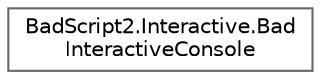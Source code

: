digraph "Graphical Class Hierarchy"
{
 // LATEX_PDF_SIZE
  bgcolor="transparent";
  edge [fontname=Helvetica,fontsize=10,labelfontname=Helvetica,labelfontsize=10];
  node [fontname=Helvetica,fontsize=10,shape=box,height=0.2,width=0.4];
  rankdir="LR";
  Node0 [id="Node000000",label="BadScript2.Interactive.Bad\lInteractiveConsole",height=0.2,width=0.4,color="grey40", fillcolor="white", style="filled",URL="$class_bad_script2_1_1_interactive_1_1_bad_interactive_console.html",tooltip=" "];
}
